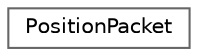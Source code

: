 digraph "Graphical Class Hierarchy"
{
 // LATEX_PDF_SIZE
  bgcolor="transparent";
  edge [fontname=Helvetica,fontsize=10,labelfontname=Helvetica,labelfontsize=10];
  node [fontname=Helvetica,fontsize=10,shape=box,height=0.2,width=0.4];
  rankdir="LR";
  Node0 [id="Node000000",label="PositionPacket",height=0.2,width=0.4,color="grey40", fillcolor="white", style="filled",URL="$struct_position_packet.html",tooltip="Sends the client's current position with an ordering sequence number."];
}
